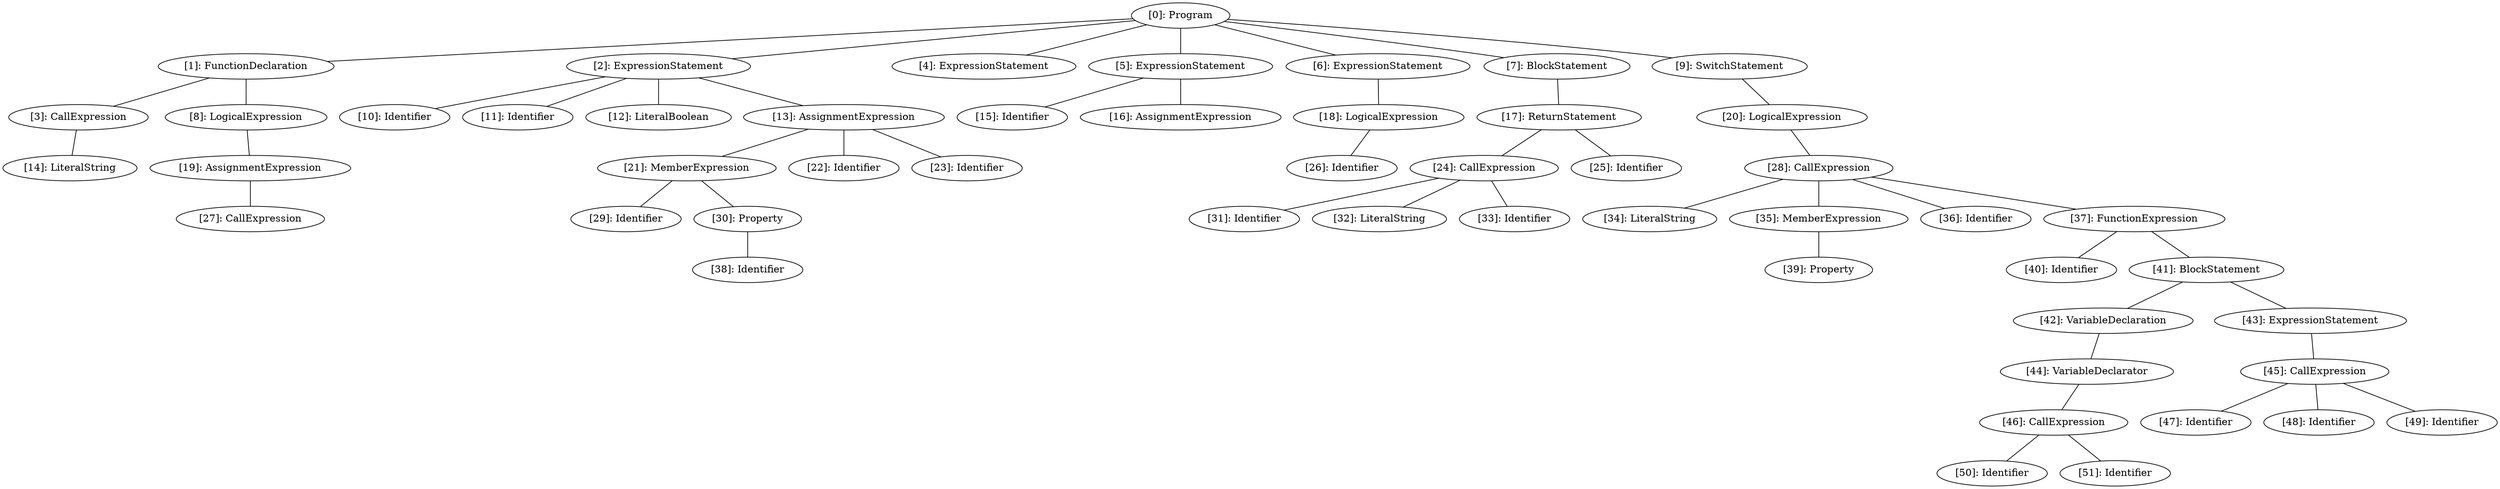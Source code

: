 // Result
graph {
	0 [label="[0]: Program"]
	1 [label="[1]: FunctionDeclaration"]
	2 [label="[2]: ExpressionStatement"]
	3 [label="[3]: CallExpression"]
	4 [label="[4]: ExpressionStatement"]
	5 [label="[5]: ExpressionStatement"]
	6 [label="[6]: ExpressionStatement"]
	7 [label="[7]: BlockStatement"]
	8 [label="[8]: LogicalExpression"]
	9 [label="[9]: SwitchStatement"]
	10 [label="[10]: Identifier"]
	11 [label="[11]: Identifier"]
	12 [label="[12]: LiteralBoolean"]
	13 [label="[13]: AssignmentExpression"]
	14 [label="[14]: LiteralString"]
	15 [label="[15]: Identifier"]
	16 [label="[16]: AssignmentExpression"]
	17 [label="[17]: ReturnStatement"]
	18 [label="[18]: LogicalExpression"]
	19 [label="[19]: AssignmentExpression"]
	20 [label="[20]: LogicalExpression"]
	21 [label="[21]: MemberExpression"]
	22 [label="[22]: Identifier"]
	23 [label="[23]: Identifier"]
	24 [label="[24]: CallExpression"]
	25 [label="[25]: Identifier"]
	26 [label="[26]: Identifier"]
	27 [label="[27]: CallExpression"]
	28 [label="[28]: CallExpression"]
	29 [label="[29]: Identifier"]
	30 [label="[30]: Property"]
	31 [label="[31]: Identifier"]
	32 [label="[32]: LiteralString"]
	33 [label="[33]: Identifier"]
	34 [label="[34]: LiteralString"]
	35 [label="[35]: MemberExpression"]
	36 [label="[36]: Identifier"]
	37 [label="[37]: FunctionExpression"]
	38 [label="[38]: Identifier"]
	39 [label="[39]: Property"]
	40 [label="[40]: Identifier"]
	41 [label="[41]: BlockStatement"]
	42 [label="[42]: VariableDeclaration"]
	43 [label="[43]: ExpressionStatement"]
	44 [label="[44]: VariableDeclarator"]
	45 [label="[45]: CallExpression"]
	46 [label="[46]: CallExpression"]
	47 [label="[47]: Identifier"]
	48 [label="[48]: Identifier"]
	49 [label="[49]: Identifier"]
	50 [label="[50]: Identifier"]
	51 [label="[51]: Identifier"]
	0 -- 1
	0 -- 2
	0 -- 4
	0 -- 5
	0 -- 6
	0 -- 7
	0 -- 9
	1 -- 3
	1 -- 8
	2 -- 10
	2 -- 11
	2 -- 12
	2 -- 13
	3 -- 14
	5 -- 15
	5 -- 16
	6 -- 18
	7 -- 17
	8 -- 19
	9 -- 20
	13 -- 21
	13 -- 22
	13 -- 23
	17 -- 24
	17 -- 25
	18 -- 26
	19 -- 27
	20 -- 28
	21 -- 29
	21 -- 30
	24 -- 31
	24 -- 32
	24 -- 33
	28 -- 34
	28 -- 35
	28 -- 36
	28 -- 37
	30 -- 38
	35 -- 39
	37 -- 40
	37 -- 41
	41 -- 42
	41 -- 43
	42 -- 44
	43 -- 45
	44 -- 46
	45 -- 47
	45 -- 48
	45 -- 49
	46 -- 50
	46 -- 51
}
